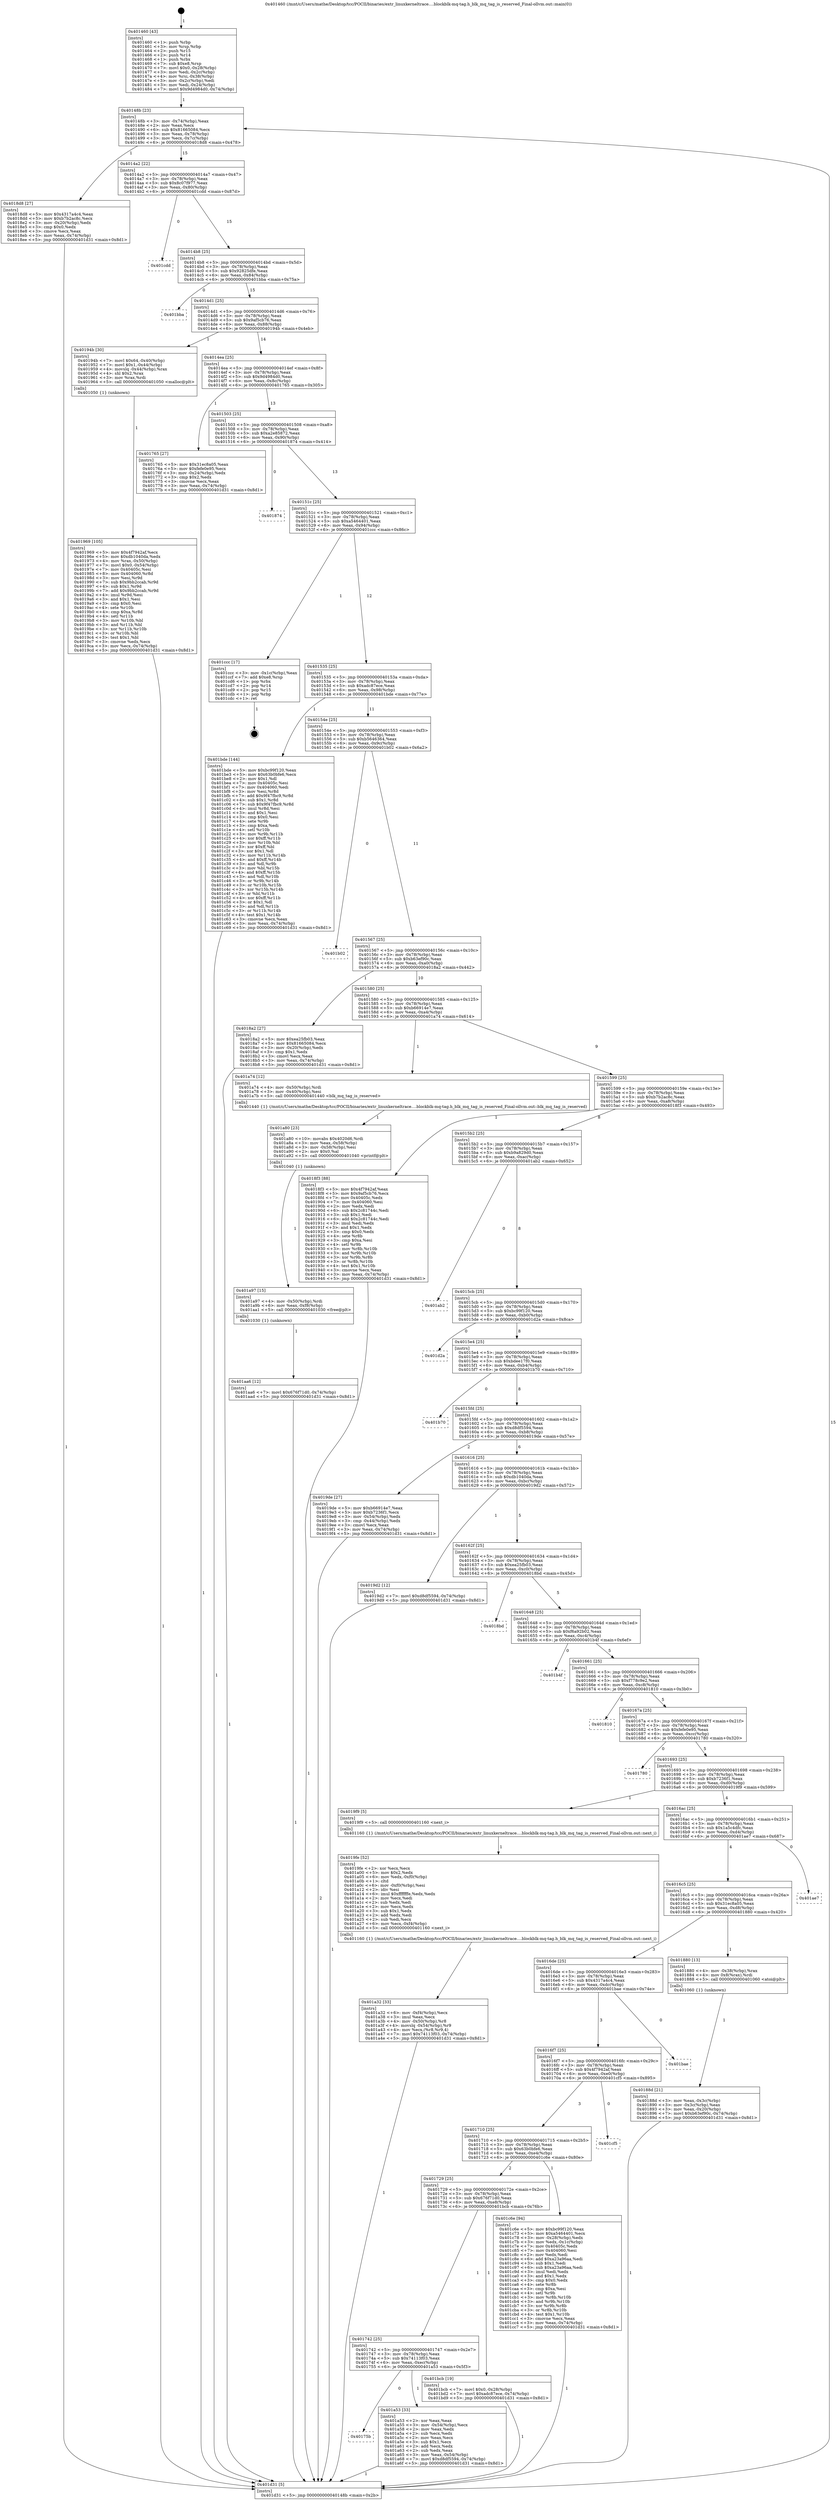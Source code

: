 digraph "0x401460" {
  label = "0x401460 (/mnt/c/Users/mathe/Desktop/tcc/POCII/binaries/extr_linuxkerneltrace....blockblk-mq-tag.h_blk_mq_tag_is_reserved_Final-ollvm.out::main(0))"
  labelloc = "t"
  node[shape=record]

  Entry [label="",width=0.3,height=0.3,shape=circle,fillcolor=black,style=filled]
  "0x40148b" [label="{
     0x40148b [23]\l
     | [instrs]\l
     &nbsp;&nbsp;0x40148b \<+3\>: mov -0x74(%rbp),%eax\l
     &nbsp;&nbsp;0x40148e \<+2\>: mov %eax,%ecx\l
     &nbsp;&nbsp;0x401490 \<+6\>: sub $0x81665084,%ecx\l
     &nbsp;&nbsp;0x401496 \<+3\>: mov %eax,-0x78(%rbp)\l
     &nbsp;&nbsp;0x401499 \<+3\>: mov %ecx,-0x7c(%rbp)\l
     &nbsp;&nbsp;0x40149c \<+6\>: je 00000000004018d8 \<main+0x478\>\l
  }"]
  "0x4018d8" [label="{
     0x4018d8 [27]\l
     | [instrs]\l
     &nbsp;&nbsp;0x4018d8 \<+5\>: mov $0x4317a4c4,%eax\l
     &nbsp;&nbsp;0x4018dd \<+5\>: mov $0xb7b2ac8c,%ecx\l
     &nbsp;&nbsp;0x4018e2 \<+3\>: mov -0x20(%rbp),%edx\l
     &nbsp;&nbsp;0x4018e5 \<+3\>: cmp $0x0,%edx\l
     &nbsp;&nbsp;0x4018e8 \<+3\>: cmove %ecx,%eax\l
     &nbsp;&nbsp;0x4018eb \<+3\>: mov %eax,-0x74(%rbp)\l
     &nbsp;&nbsp;0x4018ee \<+5\>: jmp 0000000000401d31 \<main+0x8d1\>\l
  }"]
  "0x4014a2" [label="{
     0x4014a2 [22]\l
     | [instrs]\l
     &nbsp;&nbsp;0x4014a2 \<+5\>: jmp 00000000004014a7 \<main+0x47\>\l
     &nbsp;&nbsp;0x4014a7 \<+3\>: mov -0x78(%rbp),%eax\l
     &nbsp;&nbsp;0x4014aa \<+5\>: sub $0x8c07f977,%eax\l
     &nbsp;&nbsp;0x4014af \<+3\>: mov %eax,-0x80(%rbp)\l
     &nbsp;&nbsp;0x4014b2 \<+6\>: je 0000000000401cdd \<main+0x87d\>\l
  }"]
  Exit [label="",width=0.3,height=0.3,shape=circle,fillcolor=black,style=filled,peripheries=2]
  "0x401cdd" [label="{
     0x401cdd\l
  }", style=dashed]
  "0x4014b8" [label="{
     0x4014b8 [25]\l
     | [instrs]\l
     &nbsp;&nbsp;0x4014b8 \<+5\>: jmp 00000000004014bd \<main+0x5d\>\l
     &nbsp;&nbsp;0x4014bd \<+3\>: mov -0x78(%rbp),%eax\l
     &nbsp;&nbsp;0x4014c0 \<+5\>: sub $0x92825dfe,%eax\l
     &nbsp;&nbsp;0x4014c5 \<+6\>: mov %eax,-0x84(%rbp)\l
     &nbsp;&nbsp;0x4014cb \<+6\>: je 0000000000401bba \<main+0x75a\>\l
  }"]
  "0x401aa6" [label="{
     0x401aa6 [12]\l
     | [instrs]\l
     &nbsp;&nbsp;0x401aa6 \<+7\>: movl $0x676f71d0,-0x74(%rbp)\l
     &nbsp;&nbsp;0x401aad \<+5\>: jmp 0000000000401d31 \<main+0x8d1\>\l
  }"]
  "0x401bba" [label="{
     0x401bba\l
  }", style=dashed]
  "0x4014d1" [label="{
     0x4014d1 [25]\l
     | [instrs]\l
     &nbsp;&nbsp;0x4014d1 \<+5\>: jmp 00000000004014d6 \<main+0x76\>\l
     &nbsp;&nbsp;0x4014d6 \<+3\>: mov -0x78(%rbp),%eax\l
     &nbsp;&nbsp;0x4014d9 \<+5\>: sub $0x9af5cb76,%eax\l
     &nbsp;&nbsp;0x4014de \<+6\>: mov %eax,-0x88(%rbp)\l
     &nbsp;&nbsp;0x4014e4 \<+6\>: je 000000000040194b \<main+0x4eb\>\l
  }"]
  "0x401a97" [label="{
     0x401a97 [15]\l
     | [instrs]\l
     &nbsp;&nbsp;0x401a97 \<+4\>: mov -0x50(%rbp),%rdi\l
     &nbsp;&nbsp;0x401a9b \<+6\>: mov %eax,-0xf8(%rbp)\l
     &nbsp;&nbsp;0x401aa1 \<+5\>: call 0000000000401030 \<free@plt\>\l
     | [calls]\l
     &nbsp;&nbsp;0x401030 \{1\} (unknown)\l
  }"]
  "0x40194b" [label="{
     0x40194b [30]\l
     | [instrs]\l
     &nbsp;&nbsp;0x40194b \<+7\>: movl $0x64,-0x40(%rbp)\l
     &nbsp;&nbsp;0x401952 \<+7\>: movl $0x1,-0x44(%rbp)\l
     &nbsp;&nbsp;0x401959 \<+4\>: movslq -0x44(%rbp),%rax\l
     &nbsp;&nbsp;0x40195d \<+4\>: shl $0x2,%rax\l
     &nbsp;&nbsp;0x401961 \<+3\>: mov %rax,%rdi\l
     &nbsp;&nbsp;0x401964 \<+5\>: call 0000000000401050 \<malloc@plt\>\l
     | [calls]\l
     &nbsp;&nbsp;0x401050 \{1\} (unknown)\l
  }"]
  "0x4014ea" [label="{
     0x4014ea [25]\l
     | [instrs]\l
     &nbsp;&nbsp;0x4014ea \<+5\>: jmp 00000000004014ef \<main+0x8f\>\l
     &nbsp;&nbsp;0x4014ef \<+3\>: mov -0x78(%rbp),%eax\l
     &nbsp;&nbsp;0x4014f2 \<+5\>: sub $0x9d4984d0,%eax\l
     &nbsp;&nbsp;0x4014f7 \<+6\>: mov %eax,-0x8c(%rbp)\l
     &nbsp;&nbsp;0x4014fd \<+6\>: je 0000000000401765 \<main+0x305\>\l
  }"]
  "0x401a80" [label="{
     0x401a80 [23]\l
     | [instrs]\l
     &nbsp;&nbsp;0x401a80 \<+10\>: movabs $0x4020d6,%rdi\l
     &nbsp;&nbsp;0x401a8a \<+3\>: mov %eax,-0x58(%rbp)\l
     &nbsp;&nbsp;0x401a8d \<+3\>: mov -0x58(%rbp),%esi\l
     &nbsp;&nbsp;0x401a90 \<+2\>: mov $0x0,%al\l
     &nbsp;&nbsp;0x401a92 \<+5\>: call 0000000000401040 \<printf@plt\>\l
     | [calls]\l
     &nbsp;&nbsp;0x401040 \{1\} (unknown)\l
  }"]
  "0x401765" [label="{
     0x401765 [27]\l
     | [instrs]\l
     &nbsp;&nbsp;0x401765 \<+5\>: mov $0x31ec8a05,%eax\l
     &nbsp;&nbsp;0x40176a \<+5\>: mov $0xfefe0e95,%ecx\l
     &nbsp;&nbsp;0x40176f \<+3\>: mov -0x24(%rbp),%edx\l
     &nbsp;&nbsp;0x401772 \<+3\>: cmp $0x2,%edx\l
     &nbsp;&nbsp;0x401775 \<+3\>: cmovne %ecx,%eax\l
     &nbsp;&nbsp;0x401778 \<+3\>: mov %eax,-0x74(%rbp)\l
     &nbsp;&nbsp;0x40177b \<+5\>: jmp 0000000000401d31 \<main+0x8d1\>\l
  }"]
  "0x401503" [label="{
     0x401503 [25]\l
     | [instrs]\l
     &nbsp;&nbsp;0x401503 \<+5\>: jmp 0000000000401508 \<main+0xa8\>\l
     &nbsp;&nbsp;0x401508 \<+3\>: mov -0x78(%rbp),%eax\l
     &nbsp;&nbsp;0x40150b \<+5\>: sub $0xa2e85872,%eax\l
     &nbsp;&nbsp;0x401510 \<+6\>: mov %eax,-0x90(%rbp)\l
     &nbsp;&nbsp;0x401516 \<+6\>: je 0000000000401874 \<main+0x414\>\l
  }"]
  "0x401d31" [label="{
     0x401d31 [5]\l
     | [instrs]\l
     &nbsp;&nbsp;0x401d31 \<+5\>: jmp 000000000040148b \<main+0x2b\>\l
  }"]
  "0x401460" [label="{
     0x401460 [43]\l
     | [instrs]\l
     &nbsp;&nbsp;0x401460 \<+1\>: push %rbp\l
     &nbsp;&nbsp;0x401461 \<+3\>: mov %rsp,%rbp\l
     &nbsp;&nbsp;0x401464 \<+2\>: push %r15\l
     &nbsp;&nbsp;0x401466 \<+2\>: push %r14\l
     &nbsp;&nbsp;0x401468 \<+1\>: push %rbx\l
     &nbsp;&nbsp;0x401469 \<+7\>: sub $0xe8,%rsp\l
     &nbsp;&nbsp;0x401470 \<+7\>: movl $0x0,-0x28(%rbp)\l
     &nbsp;&nbsp;0x401477 \<+3\>: mov %edi,-0x2c(%rbp)\l
     &nbsp;&nbsp;0x40147a \<+4\>: mov %rsi,-0x38(%rbp)\l
     &nbsp;&nbsp;0x40147e \<+3\>: mov -0x2c(%rbp),%edi\l
     &nbsp;&nbsp;0x401481 \<+3\>: mov %edi,-0x24(%rbp)\l
     &nbsp;&nbsp;0x401484 \<+7\>: movl $0x9d4984d0,-0x74(%rbp)\l
  }"]
  "0x40175b" [label="{
     0x40175b\l
  }", style=dashed]
  "0x401874" [label="{
     0x401874\l
  }", style=dashed]
  "0x40151c" [label="{
     0x40151c [25]\l
     | [instrs]\l
     &nbsp;&nbsp;0x40151c \<+5\>: jmp 0000000000401521 \<main+0xc1\>\l
     &nbsp;&nbsp;0x401521 \<+3\>: mov -0x78(%rbp),%eax\l
     &nbsp;&nbsp;0x401524 \<+5\>: sub $0xa5464401,%eax\l
     &nbsp;&nbsp;0x401529 \<+6\>: mov %eax,-0x94(%rbp)\l
     &nbsp;&nbsp;0x40152f \<+6\>: je 0000000000401ccc \<main+0x86c\>\l
  }"]
  "0x401a53" [label="{
     0x401a53 [33]\l
     | [instrs]\l
     &nbsp;&nbsp;0x401a53 \<+2\>: xor %eax,%eax\l
     &nbsp;&nbsp;0x401a55 \<+3\>: mov -0x54(%rbp),%ecx\l
     &nbsp;&nbsp;0x401a58 \<+2\>: mov %eax,%edx\l
     &nbsp;&nbsp;0x401a5a \<+2\>: sub %ecx,%edx\l
     &nbsp;&nbsp;0x401a5c \<+2\>: mov %eax,%ecx\l
     &nbsp;&nbsp;0x401a5e \<+3\>: sub $0x1,%ecx\l
     &nbsp;&nbsp;0x401a61 \<+2\>: add %ecx,%edx\l
     &nbsp;&nbsp;0x401a63 \<+2\>: sub %edx,%eax\l
     &nbsp;&nbsp;0x401a65 \<+3\>: mov %eax,-0x54(%rbp)\l
     &nbsp;&nbsp;0x401a68 \<+7\>: movl $0xd8df5594,-0x74(%rbp)\l
     &nbsp;&nbsp;0x401a6f \<+5\>: jmp 0000000000401d31 \<main+0x8d1\>\l
  }"]
  "0x401ccc" [label="{
     0x401ccc [17]\l
     | [instrs]\l
     &nbsp;&nbsp;0x401ccc \<+3\>: mov -0x1c(%rbp),%eax\l
     &nbsp;&nbsp;0x401ccf \<+7\>: add $0xe8,%rsp\l
     &nbsp;&nbsp;0x401cd6 \<+1\>: pop %rbx\l
     &nbsp;&nbsp;0x401cd7 \<+2\>: pop %r14\l
     &nbsp;&nbsp;0x401cd9 \<+2\>: pop %r15\l
     &nbsp;&nbsp;0x401cdb \<+1\>: pop %rbp\l
     &nbsp;&nbsp;0x401cdc \<+1\>: ret\l
  }"]
  "0x401535" [label="{
     0x401535 [25]\l
     | [instrs]\l
     &nbsp;&nbsp;0x401535 \<+5\>: jmp 000000000040153a \<main+0xda\>\l
     &nbsp;&nbsp;0x40153a \<+3\>: mov -0x78(%rbp),%eax\l
     &nbsp;&nbsp;0x40153d \<+5\>: sub $0xadc87ece,%eax\l
     &nbsp;&nbsp;0x401542 \<+6\>: mov %eax,-0x98(%rbp)\l
     &nbsp;&nbsp;0x401548 \<+6\>: je 0000000000401bde \<main+0x77e\>\l
  }"]
  "0x401742" [label="{
     0x401742 [25]\l
     | [instrs]\l
     &nbsp;&nbsp;0x401742 \<+5\>: jmp 0000000000401747 \<main+0x2e7\>\l
     &nbsp;&nbsp;0x401747 \<+3\>: mov -0x78(%rbp),%eax\l
     &nbsp;&nbsp;0x40174a \<+5\>: sub $0x74113f03,%eax\l
     &nbsp;&nbsp;0x40174f \<+6\>: mov %eax,-0xec(%rbp)\l
     &nbsp;&nbsp;0x401755 \<+6\>: je 0000000000401a53 \<main+0x5f3\>\l
  }"]
  "0x401bde" [label="{
     0x401bde [144]\l
     | [instrs]\l
     &nbsp;&nbsp;0x401bde \<+5\>: mov $0xbc99f120,%eax\l
     &nbsp;&nbsp;0x401be3 \<+5\>: mov $0x63b0bfe6,%ecx\l
     &nbsp;&nbsp;0x401be8 \<+2\>: mov $0x1,%dl\l
     &nbsp;&nbsp;0x401bea \<+7\>: mov 0x40405c,%esi\l
     &nbsp;&nbsp;0x401bf1 \<+7\>: mov 0x404060,%edi\l
     &nbsp;&nbsp;0x401bf8 \<+3\>: mov %esi,%r8d\l
     &nbsp;&nbsp;0x401bfb \<+7\>: add $0x9f47fbc9,%r8d\l
     &nbsp;&nbsp;0x401c02 \<+4\>: sub $0x1,%r8d\l
     &nbsp;&nbsp;0x401c06 \<+7\>: sub $0x9f47fbc9,%r8d\l
     &nbsp;&nbsp;0x401c0d \<+4\>: imul %r8d,%esi\l
     &nbsp;&nbsp;0x401c11 \<+3\>: and $0x1,%esi\l
     &nbsp;&nbsp;0x401c14 \<+3\>: cmp $0x0,%esi\l
     &nbsp;&nbsp;0x401c17 \<+4\>: sete %r9b\l
     &nbsp;&nbsp;0x401c1b \<+3\>: cmp $0xa,%edi\l
     &nbsp;&nbsp;0x401c1e \<+4\>: setl %r10b\l
     &nbsp;&nbsp;0x401c22 \<+3\>: mov %r9b,%r11b\l
     &nbsp;&nbsp;0x401c25 \<+4\>: xor $0xff,%r11b\l
     &nbsp;&nbsp;0x401c29 \<+3\>: mov %r10b,%bl\l
     &nbsp;&nbsp;0x401c2c \<+3\>: xor $0xff,%bl\l
     &nbsp;&nbsp;0x401c2f \<+3\>: xor $0x1,%dl\l
     &nbsp;&nbsp;0x401c32 \<+3\>: mov %r11b,%r14b\l
     &nbsp;&nbsp;0x401c35 \<+4\>: and $0xff,%r14b\l
     &nbsp;&nbsp;0x401c39 \<+3\>: and %dl,%r9b\l
     &nbsp;&nbsp;0x401c3c \<+3\>: mov %bl,%r15b\l
     &nbsp;&nbsp;0x401c3f \<+4\>: and $0xff,%r15b\l
     &nbsp;&nbsp;0x401c43 \<+3\>: and %dl,%r10b\l
     &nbsp;&nbsp;0x401c46 \<+3\>: or %r9b,%r14b\l
     &nbsp;&nbsp;0x401c49 \<+3\>: or %r10b,%r15b\l
     &nbsp;&nbsp;0x401c4c \<+3\>: xor %r15b,%r14b\l
     &nbsp;&nbsp;0x401c4f \<+3\>: or %bl,%r11b\l
     &nbsp;&nbsp;0x401c52 \<+4\>: xor $0xff,%r11b\l
     &nbsp;&nbsp;0x401c56 \<+3\>: or $0x1,%dl\l
     &nbsp;&nbsp;0x401c59 \<+3\>: and %dl,%r11b\l
     &nbsp;&nbsp;0x401c5c \<+3\>: or %r11b,%r14b\l
     &nbsp;&nbsp;0x401c5f \<+4\>: test $0x1,%r14b\l
     &nbsp;&nbsp;0x401c63 \<+3\>: cmovne %ecx,%eax\l
     &nbsp;&nbsp;0x401c66 \<+3\>: mov %eax,-0x74(%rbp)\l
     &nbsp;&nbsp;0x401c69 \<+5\>: jmp 0000000000401d31 \<main+0x8d1\>\l
  }"]
  "0x40154e" [label="{
     0x40154e [25]\l
     | [instrs]\l
     &nbsp;&nbsp;0x40154e \<+5\>: jmp 0000000000401553 \<main+0xf3\>\l
     &nbsp;&nbsp;0x401553 \<+3\>: mov -0x78(%rbp),%eax\l
     &nbsp;&nbsp;0x401556 \<+5\>: sub $0xb5646364,%eax\l
     &nbsp;&nbsp;0x40155b \<+6\>: mov %eax,-0x9c(%rbp)\l
     &nbsp;&nbsp;0x401561 \<+6\>: je 0000000000401b02 \<main+0x6a2\>\l
  }"]
  "0x401bcb" [label="{
     0x401bcb [19]\l
     | [instrs]\l
     &nbsp;&nbsp;0x401bcb \<+7\>: movl $0x0,-0x28(%rbp)\l
     &nbsp;&nbsp;0x401bd2 \<+7\>: movl $0xadc87ece,-0x74(%rbp)\l
     &nbsp;&nbsp;0x401bd9 \<+5\>: jmp 0000000000401d31 \<main+0x8d1\>\l
  }"]
  "0x401b02" [label="{
     0x401b02\l
  }", style=dashed]
  "0x401567" [label="{
     0x401567 [25]\l
     | [instrs]\l
     &nbsp;&nbsp;0x401567 \<+5\>: jmp 000000000040156c \<main+0x10c\>\l
     &nbsp;&nbsp;0x40156c \<+3\>: mov -0x78(%rbp),%eax\l
     &nbsp;&nbsp;0x40156f \<+5\>: sub $0xb63ef90c,%eax\l
     &nbsp;&nbsp;0x401574 \<+6\>: mov %eax,-0xa0(%rbp)\l
     &nbsp;&nbsp;0x40157a \<+6\>: je 00000000004018a2 \<main+0x442\>\l
  }"]
  "0x401729" [label="{
     0x401729 [25]\l
     | [instrs]\l
     &nbsp;&nbsp;0x401729 \<+5\>: jmp 000000000040172e \<main+0x2ce\>\l
     &nbsp;&nbsp;0x40172e \<+3\>: mov -0x78(%rbp),%eax\l
     &nbsp;&nbsp;0x401731 \<+5\>: sub $0x676f71d0,%eax\l
     &nbsp;&nbsp;0x401736 \<+6\>: mov %eax,-0xe8(%rbp)\l
     &nbsp;&nbsp;0x40173c \<+6\>: je 0000000000401bcb \<main+0x76b\>\l
  }"]
  "0x4018a2" [label="{
     0x4018a2 [27]\l
     | [instrs]\l
     &nbsp;&nbsp;0x4018a2 \<+5\>: mov $0xea25fb03,%eax\l
     &nbsp;&nbsp;0x4018a7 \<+5\>: mov $0x81665084,%ecx\l
     &nbsp;&nbsp;0x4018ac \<+3\>: mov -0x20(%rbp),%edx\l
     &nbsp;&nbsp;0x4018af \<+3\>: cmp $0x1,%edx\l
     &nbsp;&nbsp;0x4018b2 \<+3\>: cmovl %ecx,%eax\l
     &nbsp;&nbsp;0x4018b5 \<+3\>: mov %eax,-0x74(%rbp)\l
     &nbsp;&nbsp;0x4018b8 \<+5\>: jmp 0000000000401d31 \<main+0x8d1\>\l
  }"]
  "0x401580" [label="{
     0x401580 [25]\l
     | [instrs]\l
     &nbsp;&nbsp;0x401580 \<+5\>: jmp 0000000000401585 \<main+0x125\>\l
     &nbsp;&nbsp;0x401585 \<+3\>: mov -0x78(%rbp),%eax\l
     &nbsp;&nbsp;0x401588 \<+5\>: sub $0xb66914e7,%eax\l
     &nbsp;&nbsp;0x40158d \<+6\>: mov %eax,-0xa4(%rbp)\l
     &nbsp;&nbsp;0x401593 \<+6\>: je 0000000000401a74 \<main+0x614\>\l
  }"]
  "0x401c6e" [label="{
     0x401c6e [94]\l
     | [instrs]\l
     &nbsp;&nbsp;0x401c6e \<+5\>: mov $0xbc99f120,%eax\l
     &nbsp;&nbsp;0x401c73 \<+5\>: mov $0xa5464401,%ecx\l
     &nbsp;&nbsp;0x401c78 \<+3\>: mov -0x28(%rbp),%edx\l
     &nbsp;&nbsp;0x401c7b \<+3\>: mov %edx,-0x1c(%rbp)\l
     &nbsp;&nbsp;0x401c7e \<+7\>: mov 0x40405c,%edx\l
     &nbsp;&nbsp;0x401c85 \<+7\>: mov 0x404060,%esi\l
     &nbsp;&nbsp;0x401c8c \<+2\>: mov %edx,%edi\l
     &nbsp;&nbsp;0x401c8e \<+6\>: add $0xa23a96aa,%edi\l
     &nbsp;&nbsp;0x401c94 \<+3\>: sub $0x1,%edi\l
     &nbsp;&nbsp;0x401c97 \<+6\>: sub $0xa23a96aa,%edi\l
     &nbsp;&nbsp;0x401c9d \<+3\>: imul %edi,%edx\l
     &nbsp;&nbsp;0x401ca0 \<+3\>: and $0x1,%edx\l
     &nbsp;&nbsp;0x401ca3 \<+3\>: cmp $0x0,%edx\l
     &nbsp;&nbsp;0x401ca6 \<+4\>: sete %r8b\l
     &nbsp;&nbsp;0x401caa \<+3\>: cmp $0xa,%esi\l
     &nbsp;&nbsp;0x401cad \<+4\>: setl %r9b\l
     &nbsp;&nbsp;0x401cb1 \<+3\>: mov %r8b,%r10b\l
     &nbsp;&nbsp;0x401cb4 \<+3\>: and %r9b,%r10b\l
     &nbsp;&nbsp;0x401cb7 \<+3\>: xor %r9b,%r8b\l
     &nbsp;&nbsp;0x401cba \<+3\>: or %r8b,%r10b\l
     &nbsp;&nbsp;0x401cbd \<+4\>: test $0x1,%r10b\l
     &nbsp;&nbsp;0x401cc1 \<+3\>: cmovne %ecx,%eax\l
     &nbsp;&nbsp;0x401cc4 \<+3\>: mov %eax,-0x74(%rbp)\l
     &nbsp;&nbsp;0x401cc7 \<+5\>: jmp 0000000000401d31 \<main+0x8d1\>\l
  }"]
  "0x401a74" [label="{
     0x401a74 [12]\l
     | [instrs]\l
     &nbsp;&nbsp;0x401a74 \<+4\>: mov -0x50(%rbp),%rdi\l
     &nbsp;&nbsp;0x401a78 \<+3\>: mov -0x40(%rbp),%esi\l
     &nbsp;&nbsp;0x401a7b \<+5\>: call 0000000000401440 \<blk_mq_tag_is_reserved\>\l
     | [calls]\l
     &nbsp;&nbsp;0x401440 \{1\} (/mnt/c/Users/mathe/Desktop/tcc/POCII/binaries/extr_linuxkerneltrace....blockblk-mq-tag.h_blk_mq_tag_is_reserved_Final-ollvm.out::blk_mq_tag_is_reserved)\l
  }"]
  "0x401599" [label="{
     0x401599 [25]\l
     | [instrs]\l
     &nbsp;&nbsp;0x401599 \<+5\>: jmp 000000000040159e \<main+0x13e\>\l
     &nbsp;&nbsp;0x40159e \<+3\>: mov -0x78(%rbp),%eax\l
     &nbsp;&nbsp;0x4015a1 \<+5\>: sub $0xb7b2ac8c,%eax\l
     &nbsp;&nbsp;0x4015a6 \<+6\>: mov %eax,-0xa8(%rbp)\l
     &nbsp;&nbsp;0x4015ac \<+6\>: je 00000000004018f3 \<main+0x493\>\l
  }"]
  "0x401710" [label="{
     0x401710 [25]\l
     | [instrs]\l
     &nbsp;&nbsp;0x401710 \<+5\>: jmp 0000000000401715 \<main+0x2b5\>\l
     &nbsp;&nbsp;0x401715 \<+3\>: mov -0x78(%rbp),%eax\l
     &nbsp;&nbsp;0x401718 \<+5\>: sub $0x63b0bfe6,%eax\l
     &nbsp;&nbsp;0x40171d \<+6\>: mov %eax,-0xe4(%rbp)\l
     &nbsp;&nbsp;0x401723 \<+6\>: je 0000000000401c6e \<main+0x80e\>\l
  }"]
  "0x4018f3" [label="{
     0x4018f3 [88]\l
     | [instrs]\l
     &nbsp;&nbsp;0x4018f3 \<+5\>: mov $0x4f7942af,%eax\l
     &nbsp;&nbsp;0x4018f8 \<+5\>: mov $0x9af5cb76,%ecx\l
     &nbsp;&nbsp;0x4018fd \<+7\>: mov 0x40405c,%edx\l
     &nbsp;&nbsp;0x401904 \<+7\>: mov 0x404060,%esi\l
     &nbsp;&nbsp;0x40190b \<+2\>: mov %edx,%edi\l
     &nbsp;&nbsp;0x40190d \<+6\>: sub $0x2c81744c,%edi\l
     &nbsp;&nbsp;0x401913 \<+3\>: sub $0x1,%edi\l
     &nbsp;&nbsp;0x401916 \<+6\>: add $0x2c81744c,%edi\l
     &nbsp;&nbsp;0x40191c \<+3\>: imul %edi,%edx\l
     &nbsp;&nbsp;0x40191f \<+3\>: and $0x1,%edx\l
     &nbsp;&nbsp;0x401922 \<+3\>: cmp $0x0,%edx\l
     &nbsp;&nbsp;0x401925 \<+4\>: sete %r8b\l
     &nbsp;&nbsp;0x401929 \<+3\>: cmp $0xa,%esi\l
     &nbsp;&nbsp;0x40192c \<+4\>: setl %r9b\l
     &nbsp;&nbsp;0x401930 \<+3\>: mov %r8b,%r10b\l
     &nbsp;&nbsp;0x401933 \<+3\>: and %r9b,%r10b\l
     &nbsp;&nbsp;0x401936 \<+3\>: xor %r9b,%r8b\l
     &nbsp;&nbsp;0x401939 \<+3\>: or %r8b,%r10b\l
     &nbsp;&nbsp;0x40193c \<+4\>: test $0x1,%r10b\l
     &nbsp;&nbsp;0x401940 \<+3\>: cmovne %ecx,%eax\l
     &nbsp;&nbsp;0x401943 \<+3\>: mov %eax,-0x74(%rbp)\l
     &nbsp;&nbsp;0x401946 \<+5\>: jmp 0000000000401d31 \<main+0x8d1\>\l
  }"]
  "0x4015b2" [label="{
     0x4015b2 [25]\l
     | [instrs]\l
     &nbsp;&nbsp;0x4015b2 \<+5\>: jmp 00000000004015b7 \<main+0x157\>\l
     &nbsp;&nbsp;0x4015b7 \<+3\>: mov -0x78(%rbp),%eax\l
     &nbsp;&nbsp;0x4015ba \<+5\>: sub $0xb9a829d0,%eax\l
     &nbsp;&nbsp;0x4015bf \<+6\>: mov %eax,-0xac(%rbp)\l
     &nbsp;&nbsp;0x4015c5 \<+6\>: je 0000000000401ab2 \<main+0x652\>\l
  }"]
  "0x401cf5" [label="{
     0x401cf5\l
  }", style=dashed]
  "0x401ab2" [label="{
     0x401ab2\l
  }", style=dashed]
  "0x4015cb" [label="{
     0x4015cb [25]\l
     | [instrs]\l
     &nbsp;&nbsp;0x4015cb \<+5\>: jmp 00000000004015d0 \<main+0x170\>\l
     &nbsp;&nbsp;0x4015d0 \<+3\>: mov -0x78(%rbp),%eax\l
     &nbsp;&nbsp;0x4015d3 \<+5\>: sub $0xbc99f120,%eax\l
     &nbsp;&nbsp;0x4015d8 \<+6\>: mov %eax,-0xb0(%rbp)\l
     &nbsp;&nbsp;0x4015de \<+6\>: je 0000000000401d2a \<main+0x8ca\>\l
  }"]
  "0x4016f7" [label="{
     0x4016f7 [25]\l
     | [instrs]\l
     &nbsp;&nbsp;0x4016f7 \<+5\>: jmp 00000000004016fc \<main+0x29c\>\l
     &nbsp;&nbsp;0x4016fc \<+3\>: mov -0x78(%rbp),%eax\l
     &nbsp;&nbsp;0x4016ff \<+5\>: sub $0x4f7942af,%eax\l
     &nbsp;&nbsp;0x401704 \<+6\>: mov %eax,-0xe0(%rbp)\l
     &nbsp;&nbsp;0x40170a \<+6\>: je 0000000000401cf5 \<main+0x895\>\l
  }"]
  "0x401d2a" [label="{
     0x401d2a\l
  }", style=dashed]
  "0x4015e4" [label="{
     0x4015e4 [25]\l
     | [instrs]\l
     &nbsp;&nbsp;0x4015e4 \<+5\>: jmp 00000000004015e9 \<main+0x189\>\l
     &nbsp;&nbsp;0x4015e9 \<+3\>: mov -0x78(%rbp),%eax\l
     &nbsp;&nbsp;0x4015ec \<+5\>: sub $0xbdee17f0,%eax\l
     &nbsp;&nbsp;0x4015f1 \<+6\>: mov %eax,-0xb4(%rbp)\l
     &nbsp;&nbsp;0x4015f7 \<+6\>: je 0000000000401b70 \<main+0x710\>\l
  }"]
  "0x401bae" [label="{
     0x401bae\l
  }", style=dashed]
  "0x401b70" [label="{
     0x401b70\l
  }", style=dashed]
  "0x4015fd" [label="{
     0x4015fd [25]\l
     | [instrs]\l
     &nbsp;&nbsp;0x4015fd \<+5\>: jmp 0000000000401602 \<main+0x1a2\>\l
     &nbsp;&nbsp;0x401602 \<+3\>: mov -0x78(%rbp),%eax\l
     &nbsp;&nbsp;0x401605 \<+5\>: sub $0xd8df5594,%eax\l
     &nbsp;&nbsp;0x40160a \<+6\>: mov %eax,-0xb8(%rbp)\l
     &nbsp;&nbsp;0x401610 \<+6\>: je 00000000004019de \<main+0x57e\>\l
  }"]
  "0x401a32" [label="{
     0x401a32 [33]\l
     | [instrs]\l
     &nbsp;&nbsp;0x401a32 \<+6\>: mov -0xf4(%rbp),%ecx\l
     &nbsp;&nbsp;0x401a38 \<+3\>: imul %eax,%ecx\l
     &nbsp;&nbsp;0x401a3b \<+4\>: mov -0x50(%rbp),%r8\l
     &nbsp;&nbsp;0x401a3f \<+4\>: movslq -0x54(%rbp),%r9\l
     &nbsp;&nbsp;0x401a43 \<+4\>: mov %ecx,(%r8,%r9,4)\l
     &nbsp;&nbsp;0x401a47 \<+7\>: movl $0x74113f03,-0x74(%rbp)\l
     &nbsp;&nbsp;0x401a4e \<+5\>: jmp 0000000000401d31 \<main+0x8d1\>\l
  }"]
  "0x4019de" [label="{
     0x4019de [27]\l
     | [instrs]\l
     &nbsp;&nbsp;0x4019de \<+5\>: mov $0xb66914e7,%eax\l
     &nbsp;&nbsp;0x4019e3 \<+5\>: mov $0xb7236f1,%ecx\l
     &nbsp;&nbsp;0x4019e8 \<+3\>: mov -0x54(%rbp),%edx\l
     &nbsp;&nbsp;0x4019eb \<+3\>: cmp -0x44(%rbp),%edx\l
     &nbsp;&nbsp;0x4019ee \<+3\>: cmovl %ecx,%eax\l
     &nbsp;&nbsp;0x4019f1 \<+3\>: mov %eax,-0x74(%rbp)\l
     &nbsp;&nbsp;0x4019f4 \<+5\>: jmp 0000000000401d31 \<main+0x8d1\>\l
  }"]
  "0x401616" [label="{
     0x401616 [25]\l
     | [instrs]\l
     &nbsp;&nbsp;0x401616 \<+5\>: jmp 000000000040161b \<main+0x1bb\>\l
     &nbsp;&nbsp;0x40161b \<+3\>: mov -0x78(%rbp),%eax\l
     &nbsp;&nbsp;0x40161e \<+5\>: sub $0xdb1040da,%eax\l
     &nbsp;&nbsp;0x401623 \<+6\>: mov %eax,-0xbc(%rbp)\l
     &nbsp;&nbsp;0x401629 \<+6\>: je 00000000004019d2 \<main+0x572\>\l
  }"]
  "0x4019fe" [label="{
     0x4019fe [52]\l
     | [instrs]\l
     &nbsp;&nbsp;0x4019fe \<+2\>: xor %ecx,%ecx\l
     &nbsp;&nbsp;0x401a00 \<+5\>: mov $0x2,%edx\l
     &nbsp;&nbsp;0x401a05 \<+6\>: mov %edx,-0xf0(%rbp)\l
     &nbsp;&nbsp;0x401a0b \<+1\>: cltd\l
     &nbsp;&nbsp;0x401a0c \<+6\>: mov -0xf0(%rbp),%esi\l
     &nbsp;&nbsp;0x401a12 \<+2\>: idiv %esi\l
     &nbsp;&nbsp;0x401a14 \<+6\>: imul $0xfffffffe,%edx,%edx\l
     &nbsp;&nbsp;0x401a1a \<+2\>: mov %ecx,%edi\l
     &nbsp;&nbsp;0x401a1c \<+2\>: sub %edx,%edi\l
     &nbsp;&nbsp;0x401a1e \<+2\>: mov %ecx,%edx\l
     &nbsp;&nbsp;0x401a20 \<+3\>: sub $0x1,%edx\l
     &nbsp;&nbsp;0x401a23 \<+2\>: add %edx,%edi\l
     &nbsp;&nbsp;0x401a25 \<+2\>: sub %edi,%ecx\l
     &nbsp;&nbsp;0x401a27 \<+6\>: mov %ecx,-0xf4(%rbp)\l
     &nbsp;&nbsp;0x401a2d \<+5\>: call 0000000000401160 \<next_i\>\l
     | [calls]\l
     &nbsp;&nbsp;0x401160 \{1\} (/mnt/c/Users/mathe/Desktop/tcc/POCII/binaries/extr_linuxkerneltrace....blockblk-mq-tag.h_blk_mq_tag_is_reserved_Final-ollvm.out::next_i)\l
  }"]
  "0x4019d2" [label="{
     0x4019d2 [12]\l
     | [instrs]\l
     &nbsp;&nbsp;0x4019d2 \<+7\>: movl $0xd8df5594,-0x74(%rbp)\l
     &nbsp;&nbsp;0x4019d9 \<+5\>: jmp 0000000000401d31 \<main+0x8d1\>\l
  }"]
  "0x40162f" [label="{
     0x40162f [25]\l
     | [instrs]\l
     &nbsp;&nbsp;0x40162f \<+5\>: jmp 0000000000401634 \<main+0x1d4\>\l
     &nbsp;&nbsp;0x401634 \<+3\>: mov -0x78(%rbp),%eax\l
     &nbsp;&nbsp;0x401637 \<+5\>: sub $0xea25fb03,%eax\l
     &nbsp;&nbsp;0x40163c \<+6\>: mov %eax,-0xc0(%rbp)\l
     &nbsp;&nbsp;0x401642 \<+6\>: je 00000000004018bd \<main+0x45d\>\l
  }"]
  "0x401969" [label="{
     0x401969 [105]\l
     | [instrs]\l
     &nbsp;&nbsp;0x401969 \<+5\>: mov $0x4f7942af,%ecx\l
     &nbsp;&nbsp;0x40196e \<+5\>: mov $0xdb1040da,%edx\l
     &nbsp;&nbsp;0x401973 \<+4\>: mov %rax,-0x50(%rbp)\l
     &nbsp;&nbsp;0x401977 \<+7\>: movl $0x0,-0x54(%rbp)\l
     &nbsp;&nbsp;0x40197e \<+7\>: mov 0x40405c,%esi\l
     &nbsp;&nbsp;0x401985 \<+8\>: mov 0x404060,%r8d\l
     &nbsp;&nbsp;0x40198d \<+3\>: mov %esi,%r9d\l
     &nbsp;&nbsp;0x401990 \<+7\>: sub $0x9bb2ccab,%r9d\l
     &nbsp;&nbsp;0x401997 \<+4\>: sub $0x1,%r9d\l
     &nbsp;&nbsp;0x40199b \<+7\>: add $0x9bb2ccab,%r9d\l
     &nbsp;&nbsp;0x4019a2 \<+4\>: imul %r9d,%esi\l
     &nbsp;&nbsp;0x4019a6 \<+3\>: and $0x1,%esi\l
     &nbsp;&nbsp;0x4019a9 \<+3\>: cmp $0x0,%esi\l
     &nbsp;&nbsp;0x4019ac \<+4\>: sete %r10b\l
     &nbsp;&nbsp;0x4019b0 \<+4\>: cmp $0xa,%r8d\l
     &nbsp;&nbsp;0x4019b4 \<+4\>: setl %r11b\l
     &nbsp;&nbsp;0x4019b8 \<+3\>: mov %r10b,%bl\l
     &nbsp;&nbsp;0x4019bb \<+3\>: and %r11b,%bl\l
     &nbsp;&nbsp;0x4019be \<+3\>: xor %r11b,%r10b\l
     &nbsp;&nbsp;0x4019c1 \<+3\>: or %r10b,%bl\l
     &nbsp;&nbsp;0x4019c4 \<+3\>: test $0x1,%bl\l
     &nbsp;&nbsp;0x4019c7 \<+3\>: cmovne %edx,%ecx\l
     &nbsp;&nbsp;0x4019ca \<+3\>: mov %ecx,-0x74(%rbp)\l
     &nbsp;&nbsp;0x4019cd \<+5\>: jmp 0000000000401d31 \<main+0x8d1\>\l
  }"]
  "0x4018bd" [label="{
     0x4018bd\l
  }", style=dashed]
  "0x401648" [label="{
     0x401648 [25]\l
     | [instrs]\l
     &nbsp;&nbsp;0x401648 \<+5\>: jmp 000000000040164d \<main+0x1ed\>\l
     &nbsp;&nbsp;0x40164d \<+3\>: mov -0x78(%rbp),%eax\l
     &nbsp;&nbsp;0x401650 \<+5\>: sub $0xf6a92b02,%eax\l
     &nbsp;&nbsp;0x401655 \<+6\>: mov %eax,-0xc4(%rbp)\l
     &nbsp;&nbsp;0x40165b \<+6\>: je 0000000000401b4f \<main+0x6ef\>\l
  }"]
  "0x40188d" [label="{
     0x40188d [21]\l
     | [instrs]\l
     &nbsp;&nbsp;0x40188d \<+3\>: mov %eax,-0x3c(%rbp)\l
     &nbsp;&nbsp;0x401890 \<+3\>: mov -0x3c(%rbp),%eax\l
     &nbsp;&nbsp;0x401893 \<+3\>: mov %eax,-0x20(%rbp)\l
     &nbsp;&nbsp;0x401896 \<+7\>: movl $0xb63ef90c,-0x74(%rbp)\l
     &nbsp;&nbsp;0x40189d \<+5\>: jmp 0000000000401d31 \<main+0x8d1\>\l
  }"]
  "0x401b4f" [label="{
     0x401b4f\l
  }", style=dashed]
  "0x401661" [label="{
     0x401661 [25]\l
     | [instrs]\l
     &nbsp;&nbsp;0x401661 \<+5\>: jmp 0000000000401666 \<main+0x206\>\l
     &nbsp;&nbsp;0x401666 \<+3\>: mov -0x78(%rbp),%eax\l
     &nbsp;&nbsp;0x401669 \<+5\>: sub $0xf778c9e2,%eax\l
     &nbsp;&nbsp;0x40166e \<+6\>: mov %eax,-0xc8(%rbp)\l
     &nbsp;&nbsp;0x401674 \<+6\>: je 0000000000401810 \<main+0x3b0\>\l
  }"]
  "0x4016de" [label="{
     0x4016de [25]\l
     | [instrs]\l
     &nbsp;&nbsp;0x4016de \<+5\>: jmp 00000000004016e3 \<main+0x283\>\l
     &nbsp;&nbsp;0x4016e3 \<+3\>: mov -0x78(%rbp),%eax\l
     &nbsp;&nbsp;0x4016e6 \<+5\>: sub $0x4317a4c4,%eax\l
     &nbsp;&nbsp;0x4016eb \<+6\>: mov %eax,-0xdc(%rbp)\l
     &nbsp;&nbsp;0x4016f1 \<+6\>: je 0000000000401bae \<main+0x74e\>\l
  }"]
  "0x401810" [label="{
     0x401810\l
  }", style=dashed]
  "0x40167a" [label="{
     0x40167a [25]\l
     | [instrs]\l
     &nbsp;&nbsp;0x40167a \<+5\>: jmp 000000000040167f \<main+0x21f\>\l
     &nbsp;&nbsp;0x40167f \<+3\>: mov -0x78(%rbp),%eax\l
     &nbsp;&nbsp;0x401682 \<+5\>: sub $0xfefe0e95,%eax\l
     &nbsp;&nbsp;0x401687 \<+6\>: mov %eax,-0xcc(%rbp)\l
     &nbsp;&nbsp;0x40168d \<+6\>: je 0000000000401780 \<main+0x320\>\l
  }"]
  "0x401880" [label="{
     0x401880 [13]\l
     | [instrs]\l
     &nbsp;&nbsp;0x401880 \<+4\>: mov -0x38(%rbp),%rax\l
     &nbsp;&nbsp;0x401884 \<+4\>: mov 0x8(%rax),%rdi\l
     &nbsp;&nbsp;0x401888 \<+5\>: call 0000000000401060 \<atoi@plt\>\l
     | [calls]\l
     &nbsp;&nbsp;0x401060 \{1\} (unknown)\l
  }"]
  "0x401780" [label="{
     0x401780\l
  }", style=dashed]
  "0x401693" [label="{
     0x401693 [25]\l
     | [instrs]\l
     &nbsp;&nbsp;0x401693 \<+5\>: jmp 0000000000401698 \<main+0x238\>\l
     &nbsp;&nbsp;0x401698 \<+3\>: mov -0x78(%rbp),%eax\l
     &nbsp;&nbsp;0x40169b \<+5\>: sub $0xb7236f1,%eax\l
     &nbsp;&nbsp;0x4016a0 \<+6\>: mov %eax,-0xd0(%rbp)\l
     &nbsp;&nbsp;0x4016a6 \<+6\>: je 00000000004019f9 \<main+0x599\>\l
  }"]
  "0x4016c5" [label="{
     0x4016c5 [25]\l
     | [instrs]\l
     &nbsp;&nbsp;0x4016c5 \<+5\>: jmp 00000000004016ca \<main+0x26a\>\l
     &nbsp;&nbsp;0x4016ca \<+3\>: mov -0x78(%rbp),%eax\l
     &nbsp;&nbsp;0x4016cd \<+5\>: sub $0x31ec8a05,%eax\l
     &nbsp;&nbsp;0x4016d2 \<+6\>: mov %eax,-0xd8(%rbp)\l
     &nbsp;&nbsp;0x4016d8 \<+6\>: je 0000000000401880 \<main+0x420\>\l
  }"]
  "0x4019f9" [label="{
     0x4019f9 [5]\l
     | [instrs]\l
     &nbsp;&nbsp;0x4019f9 \<+5\>: call 0000000000401160 \<next_i\>\l
     | [calls]\l
     &nbsp;&nbsp;0x401160 \{1\} (/mnt/c/Users/mathe/Desktop/tcc/POCII/binaries/extr_linuxkerneltrace....blockblk-mq-tag.h_blk_mq_tag_is_reserved_Final-ollvm.out::next_i)\l
  }"]
  "0x4016ac" [label="{
     0x4016ac [25]\l
     | [instrs]\l
     &nbsp;&nbsp;0x4016ac \<+5\>: jmp 00000000004016b1 \<main+0x251\>\l
     &nbsp;&nbsp;0x4016b1 \<+3\>: mov -0x78(%rbp),%eax\l
     &nbsp;&nbsp;0x4016b4 \<+5\>: sub $0x1a5c4dfc,%eax\l
     &nbsp;&nbsp;0x4016b9 \<+6\>: mov %eax,-0xd4(%rbp)\l
     &nbsp;&nbsp;0x4016bf \<+6\>: je 0000000000401ae7 \<main+0x687\>\l
  }"]
  "0x401ae7" [label="{
     0x401ae7\l
  }", style=dashed]
  Entry -> "0x401460" [label=" 1"]
  "0x40148b" -> "0x4018d8" [label=" 1"]
  "0x40148b" -> "0x4014a2" [label=" 15"]
  "0x401ccc" -> Exit [label=" 1"]
  "0x4014a2" -> "0x401cdd" [label=" 0"]
  "0x4014a2" -> "0x4014b8" [label=" 15"]
  "0x401c6e" -> "0x401d31" [label=" 1"]
  "0x4014b8" -> "0x401bba" [label=" 0"]
  "0x4014b8" -> "0x4014d1" [label=" 15"]
  "0x401bde" -> "0x401d31" [label=" 1"]
  "0x4014d1" -> "0x40194b" [label=" 1"]
  "0x4014d1" -> "0x4014ea" [label=" 14"]
  "0x401bcb" -> "0x401d31" [label=" 1"]
  "0x4014ea" -> "0x401765" [label=" 1"]
  "0x4014ea" -> "0x401503" [label=" 13"]
  "0x401765" -> "0x401d31" [label=" 1"]
  "0x401460" -> "0x40148b" [label=" 1"]
  "0x401d31" -> "0x40148b" [label=" 15"]
  "0x401aa6" -> "0x401d31" [label=" 1"]
  "0x401503" -> "0x401874" [label=" 0"]
  "0x401503" -> "0x40151c" [label=" 13"]
  "0x401a97" -> "0x401aa6" [label=" 1"]
  "0x40151c" -> "0x401ccc" [label=" 1"]
  "0x40151c" -> "0x401535" [label=" 12"]
  "0x401a80" -> "0x401a97" [label=" 1"]
  "0x401535" -> "0x401bde" [label=" 1"]
  "0x401535" -> "0x40154e" [label=" 11"]
  "0x401a53" -> "0x401d31" [label=" 1"]
  "0x40154e" -> "0x401b02" [label=" 0"]
  "0x40154e" -> "0x401567" [label=" 11"]
  "0x401742" -> "0x40175b" [label=" 0"]
  "0x401567" -> "0x4018a2" [label=" 1"]
  "0x401567" -> "0x401580" [label=" 10"]
  "0x401a74" -> "0x401a80" [label=" 1"]
  "0x401580" -> "0x401a74" [label=" 1"]
  "0x401580" -> "0x401599" [label=" 9"]
  "0x401729" -> "0x401742" [label=" 1"]
  "0x401599" -> "0x4018f3" [label=" 1"]
  "0x401599" -> "0x4015b2" [label=" 8"]
  "0x401742" -> "0x401a53" [label=" 1"]
  "0x4015b2" -> "0x401ab2" [label=" 0"]
  "0x4015b2" -> "0x4015cb" [label=" 8"]
  "0x401710" -> "0x401729" [label=" 2"]
  "0x4015cb" -> "0x401d2a" [label=" 0"]
  "0x4015cb" -> "0x4015e4" [label=" 8"]
  "0x401729" -> "0x401bcb" [label=" 1"]
  "0x4015e4" -> "0x401b70" [label=" 0"]
  "0x4015e4" -> "0x4015fd" [label=" 8"]
  "0x4016f7" -> "0x401710" [label=" 3"]
  "0x4015fd" -> "0x4019de" [label=" 2"]
  "0x4015fd" -> "0x401616" [label=" 6"]
  "0x401710" -> "0x401c6e" [label=" 1"]
  "0x401616" -> "0x4019d2" [label=" 1"]
  "0x401616" -> "0x40162f" [label=" 5"]
  "0x4016de" -> "0x4016f7" [label=" 3"]
  "0x40162f" -> "0x4018bd" [label=" 0"]
  "0x40162f" -> "0x401648" [label=" 5"]
  "0x4016de" -> "0x401bae" [label=" 0"]
  "0x401648" -> "0x401b4f" [label=" 0"]
  "0x401648" -> "0x401661" [label=" 5"]
  "0x4016f7" -> "0x401cf5" [label=" 0"]
  "0x401661" -> "0x401810" [label=" 0"]
  "0x401661" -> "0x40167a" [label=" 5"]
  "0x401a32" -> "0x401d31" [label=" 1"]
  "0x40167a" -> "0x401780" [label=" 0"]
  "0x40167a" -> "0x401693" [label=" 5"]
  "0x4019fe" -> "0x401a32" [label=" 1"]
  "0x401693" -> "0x4019f9" [label=" 1"]
  "0x401693" -> "0x4016ac" [label=" 4"]
  "0x4019de" -> "0x401d31" [label=" 2"]
  "0x4016ac" -> "0x401ae7" [label=" 0"]
  "0x4016ac" -> "0x4016c5" [label=" 4"]
  "0x4019f9" -> "0x4019fe" [label=" 1"]
  "0x4016c5" -> "0x401880" [label=" 1"]
  "0x4016c5" -> "0x4016de" [label=" 3"]
  "0x401880" -> "0x40188d" [label=" 1"]
  "0x40188d" -> "0x401d31" [label=" 1"]
  "0x4018a2" -> "0x401d31" [label=" 1"]
  "0x4018d8" -> "0x401d31" [label=" 1"]
  "0x4018f3" -> "0x401d31" [label=" 1"]
  "0x40194b" -> "0x401969" [label=" 1"]
  "0x401969" -> "0x401d31" [label=" 1"]
  "0x4019d2" -> "0x401d31" [label=" 1"]
}
